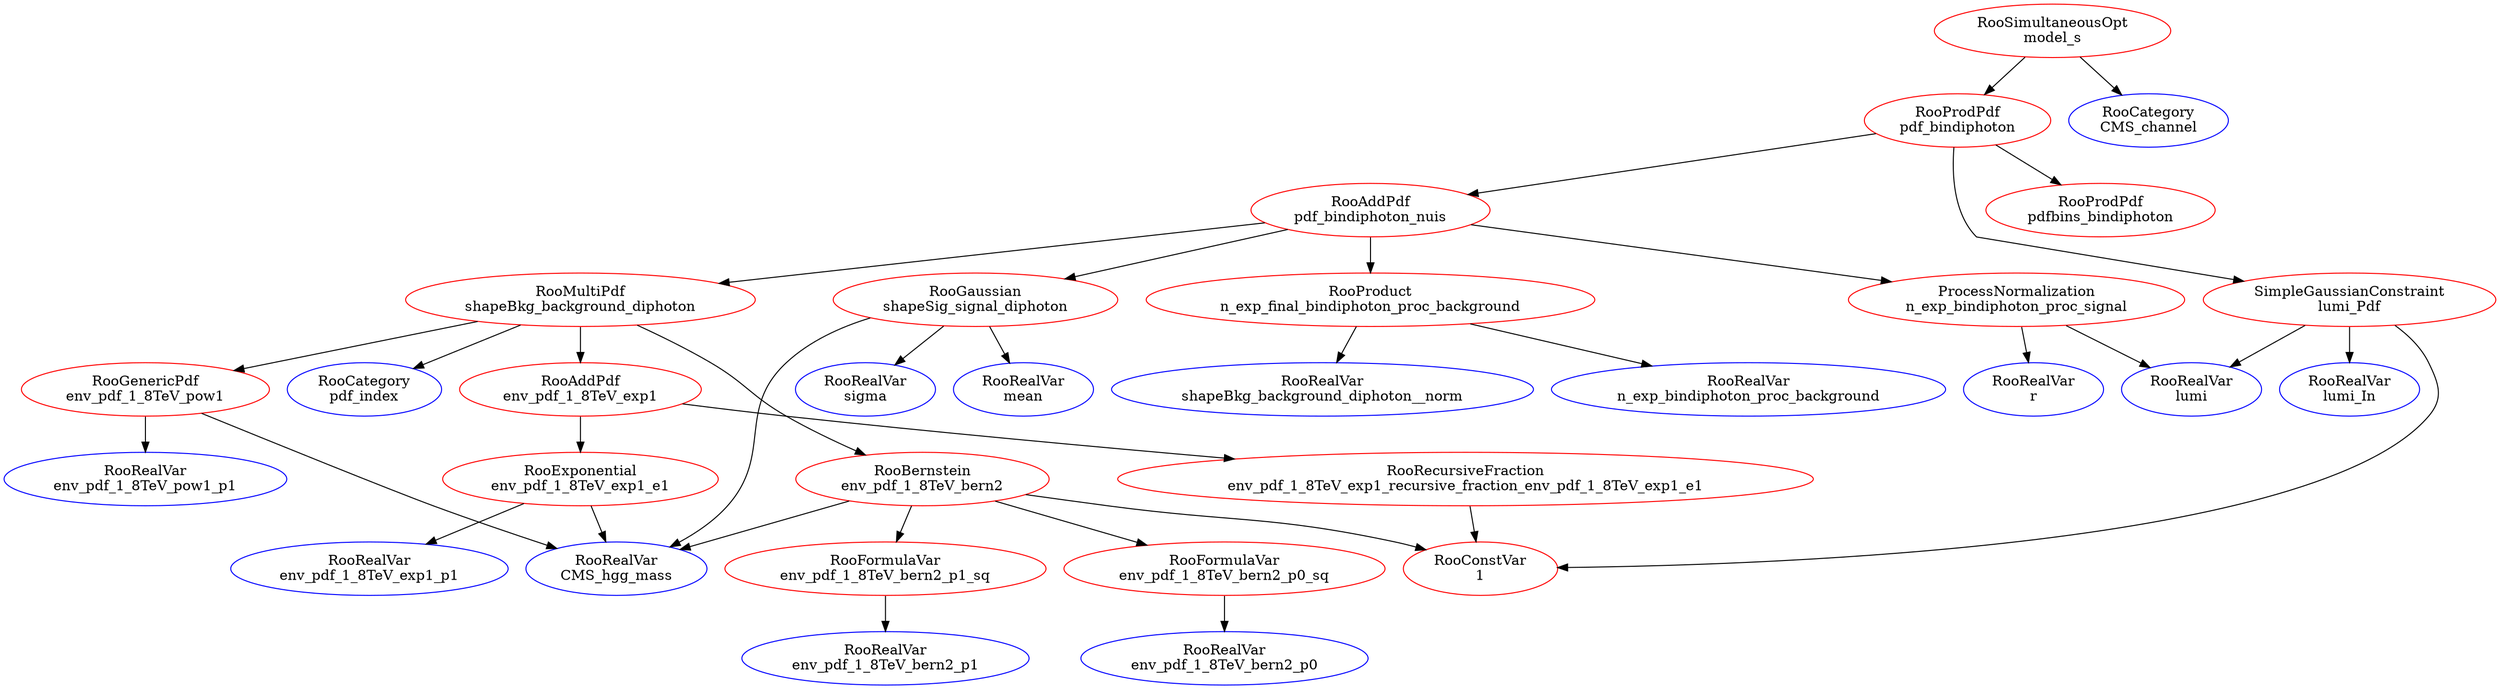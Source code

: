 digraph model_s{
"model_s" [ color=red, label="RooSimultaneousOpt\nmodel_s"];
"pdf_bindiphoton" [ color=red, label="RooProdPdf\npdf_bindiphoton"];
"pdf_bindiphoton_nuis" [ color=red, label="RooAddPdf\npdf_bindiphoton_nuis"];
"shapeSig_signal_diphoton" [ color=red, label="RooGaussian\nshapeSig_signal_diphoton"];
"mean" [ color=blue, label="RooRealVar\nmean"];
"sigma" [ color=blue, label="RooRealVar\nsigma"];
"CMS_hgg_mass" [ color=blue, label="RooRealVar\nCMS_hgg_mass"];
"shapeBkg_background_diphoton" [ color=red, label="RooMultiPdf\nshapeBkg_background_diphoton"];
"env_pdf_1_8TeV_exp1" [ color=red, label="RooAddPdf\nenv_pdf_1_8TeV_exp1"];
"env_pdf_1_8TeV_exp1_e1" [ color=red, label="RooExponential\nenv_pdf_1_8TeV_exp1_e1"];
"env_pdf_1_8TeV_exp1_p1" [ color=blue, label="RooRealVar\nenv_pdf_1_8TeV_exp1_p1"];
"env_pdf_1_8TeV_exp1_recursive_fraction_env_pdf_1_8TeV_exp1_e1" [ color=red, label="RooRecursiveFraction\nenv_pdf_1_8TeV_exp1_recursive_fraction_env_pdf_1_8TeV_exp1_e1"];
"1" [ color=red, label="RooConstVar\n1"];
"env_pdf_1_8TeV_bern2" [ color=red, label="RooBernstein\nenv_pdf_1_8TeV_bern2"];
"env_pdf_1_8TeV_bern2_p0_sq" [ color=red, label="RooFormulaVar\nenv_pdf_1_8TeV_bern2_p0_sq"];
"env_pdf_1_8TeV_bern2_p0" [ color=blue, label="RooRealVar\nenv_pdf_1_8TeV_bern2_p0"];
"env_pdf_1_8TeV_bern2_p1_sq" [ color=red, label="RooFormulaVar\nenv_pdf_1_8TeV_bern2_p1_sq"];
"env_pdf_1_8TeV_bern2_p1" [ color=blue, label="RooRealVar\nenv_pdf_1_8TeV_bern2_p1"];
"env_pdf_1_8TeV_pow1" [ color=red, label="RooGenericPdf\nenv_pdf_1_8TeV_pow1"];
"env_pdf_1_8TeV_pow1_p1" [ color=blue, label="RooRealVar\nenv_pdf_1_8TeV_pow1_p1"];
"pdf_index" [ color=blue, label="RooCategory\npdf_index"];
"n_exp_final_bindiphoton_proc_background" [ color=red, label="RooProduct\nn_exp_final_bindiphoton_proc_background"];
"n_exp_bindiphoton_proc_background" [ color=blue, label="RooRealVar\nn_exp_bindiphoton_proc_background"];
"shapeBkg_background_diphoton__norm" [ color=blue, label="RooRealVar\nshapeBkg_background_diphoton__norm"];
"n_exp_bindiphoton_proc_signal" [ color=red, label="ProcessNormalization\nn_exp_bindiphoton_proc_signal"];
"lumi" [ color=blue, label="RooRealVar\nlumi"];
"r" [ color=blue, label="RooRealVar\nr"];
"pdfbins_bindiphoton" [ color=red, label="RooProdPdf\npdfbins_bindiphoton"];
"lumi_Pdf" [ color=red, label="SimpleGaussianConstraint\nlumi_Pdf"];
"lumi_In" [ color=blue, label="RooRealVar\nlumi_In"];
"CMS_channel" [ color=blue, label="RooCategory\nCMS_channel"];
"lumi_Pdf" -> "1";
"lumi_Pdf" -> "lumi";
"lumi_Pdf" -> "lumi_In";
"n_exp_bindiphoton_proc_signal" -> "r";
"n_exp_bindiphoton_proc_signal" -> "lumi";
"pdf_bindiphoton" -> "lumi_Pdf";
"pdf_bindiphoton" -> "pdf_bindiphoton_nuis";
"pdf_bindiphoton" -> "pdfbins_bindiphoton";
"pdf_bindiphoton_nuis" -> "n_exp_bindiphoton_proc_signal";
"pdf_bindiphoton_nuis" -> "shapeSig_signal_diphoton";
"pdf_bindiphoton_nuis" -> "shapeBkg_background_diphoton";
"pdf_bindiphoton_nuis" -> "n_exp_final_bindiphoton_proc_background";
"shapeSig_signal_diphoton" -> "CMS_hgg_mass";
"shapeSig_signal_diphoton" -> "mean";
"shapeSig_signal_diphoton" -> "sigma";
"shapeBkg_background_diphoton" -> "env_pdf_1_8TeV_exp1";
"shapeBkg_background_diphoton" -> "env_pdf_1_8TeV_bern2";
"shapeBkg_background_diphoton" -> "env_pdf_1_8TeV_pow1";
"shapeBkg_background_diphoton" -> "pdf_index";
"env_pdf_1_8TeV_exp1" -> "env_pdf_1_8TeV_exp1_e1";
"env_pdf_1_8TeV_exp1" -> "env_pdf_1_8TeV_exp1_recursive_fraction_env_pdf_1_8TeV_exp1_e1";
"env_pdf_1_8TeV_exp1_e1" -> "CMS_hgg_mass";
"env_pdf_1_8TeV_exp1_e1" -> "env_pdf_1_8TeV_exp1_p1";
"model_s" -> "CMS_channel";
"model_s" -> "pdf_bindiphoton";
"env_pdf_1_8TeV_exp1_recursive_fraction_env_pdf_1_8TeV_exp1_e1" -> "1";
"env_pdf_1_8TeV_bern2" -> "1";
"env_pdf_1_8TeV_bern2" -> "CMS_hgg_mass";
"env_pdf_1_8TeV_bern2" -> "env_pdf_1_8TeV_bern2_p0_sq";
"env_pdf_1_8TeV_bern2" -> "env_pdf_1_8TeV_bern2_p1_sq";
"env_pdf_1_8TeV_bern2_p0_sq" -> "env_pdf_1_8TeV_bern2_p0";
"env_pdf_1_8TeV_bern2_p1_sq" -> "env_pdf_1_8TeV_bern2_p1";
"env_pdf_1_8TeV_pow1" -> "CMS_hgg_mass";
"env_pdf_1_8TeV_pow1" -> "env_pdf_1_8TeV_pow1_p1";
"n_exp_final_bindiphoton_proc_background" -> "shapeBkg_background_diphoton__norm";
"n_exp_final_bindiphoton_proc_background" -> "n_exp_bindiphoton_proc_background";
}
